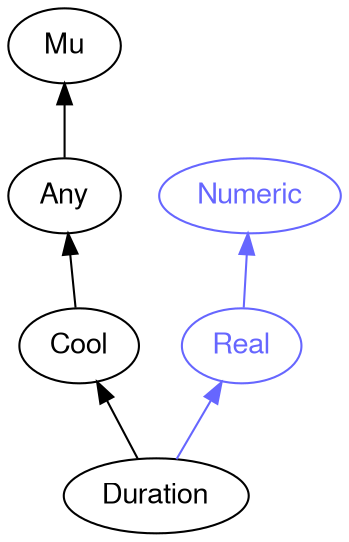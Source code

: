 digraph "perl6-type-graph" {
    rankdir=BT;
    splines=polyline;
    overlap=false; 
    graph [truecolor=true bgcolor="#FFFFFF"];
    // Types
    "Duration" [color="#000000", fontcolor="#000000", href="/type/Duration", fontname="FreeSans"];
    "Mu" [color="#000000", fontcolor="#000000", href="/type/Mu", fontname="FreeSans"];
    "Any" [color="#000000", fontcolor="#000000", href="/type/Any", fontname="FreeSans"];
    "Cool" [color="#000000", fontcolor="#000000", href="/type/Cool", fontname="FreeSans"];
    "Numeric" [color="#6666FF", fontcolor="#6666FF", href="/type/Numeric", fontname="FreeSans"];
    "Real" [color="#6666FF", fontcolor="#6666FF", href="/type/Real", fontname="FreeSans"];

    // Superclasses
    "Duration" -> "Cool" [color="#000000"];
    "Any" -> "Mu" [color="#000000"];
    "Cool" -> "Any" [color="#000000"];

    // Roles
    "Duration" -> "Real" [color="#6666FF"];
    "Real" -> "Numeric" [color="#6666FF"];
}
